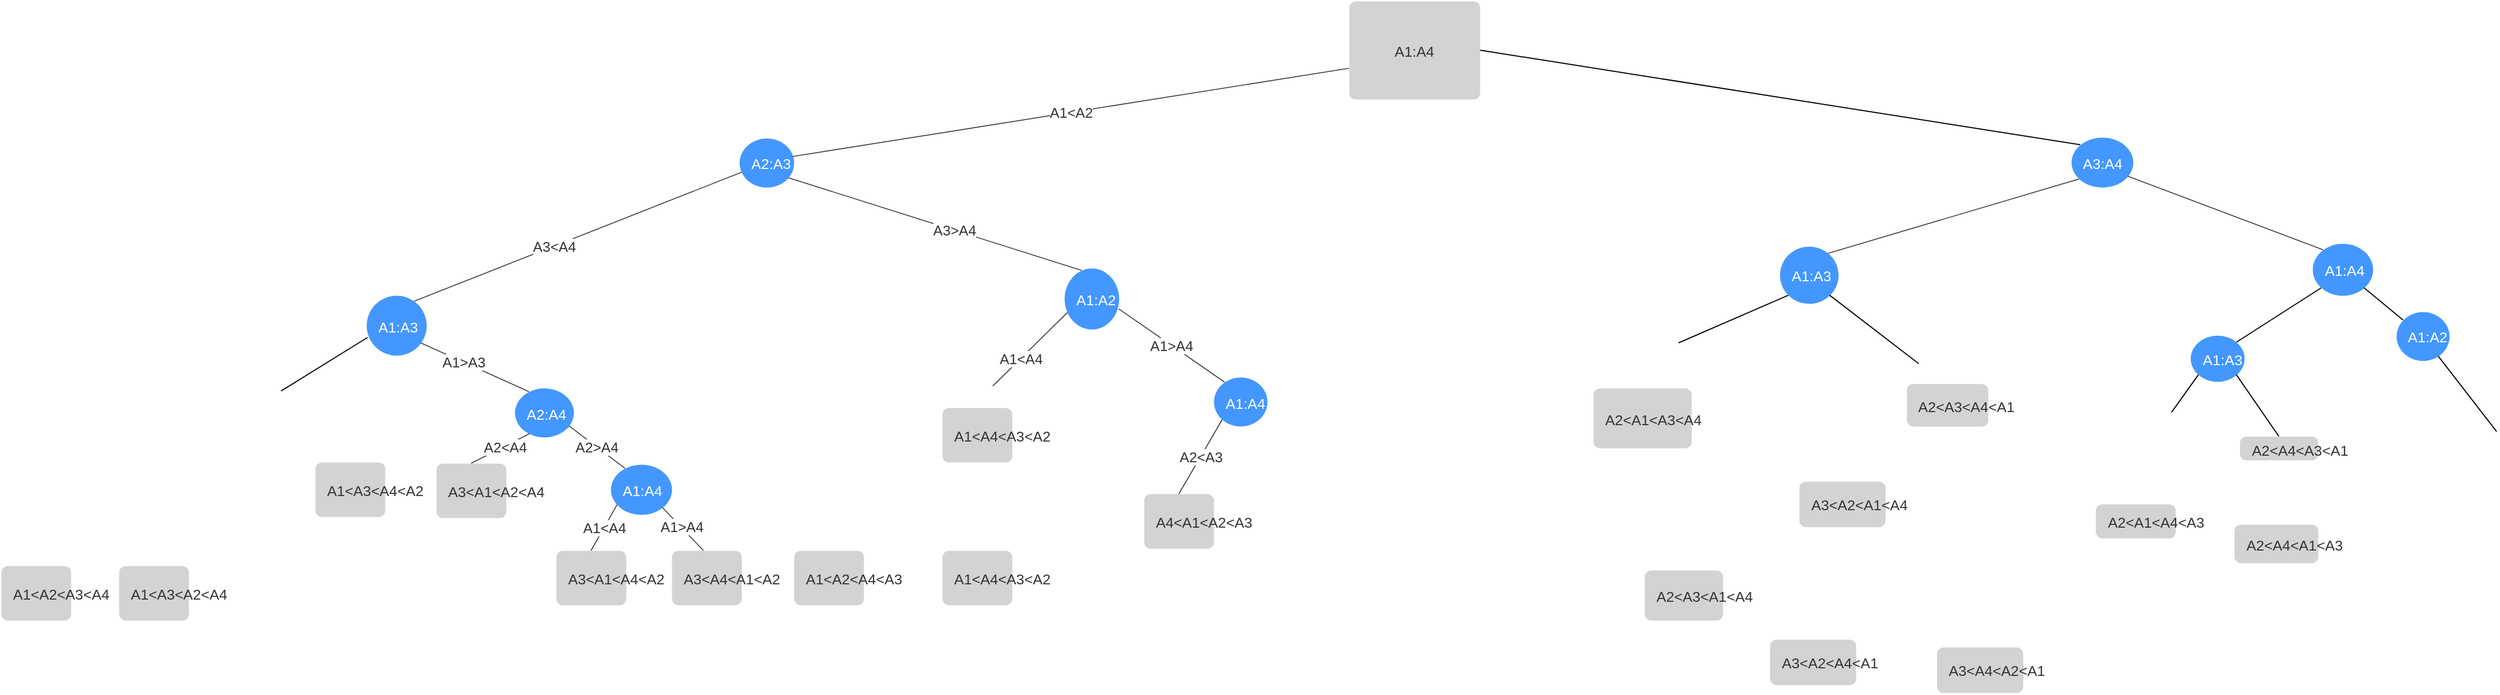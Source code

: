 <mxfile version="14.7.6" type="device"><diagram id="MIH-lkmDoVo1-_q9m32q" name="Page-6"><mxGraphModel dx="1422" dy="794" grid="1" gridSize="10" guides="1" tooltips="1" connect="1" arrows="1" fold="1" page="1" pageScale="1" pageWidth="2500" pageHeight="700" math="0" shadow="0"><root><mxCell id="8V3A2swCHL6zplZ0Ryjn-0"/><mxCell id="8V3A2swCHL6zplZ0Ryjn-1" parent="8V3A2swCHL6zplZ0Ryjn-0"/><mxCell id="rWOTKrDevQkdeBhxe2x9-192" style="edgeStyle=none;rounded=1;orthogonalLoop=1;jettySize=auto;html=1;exitX=1;exitY=0.5;exitDx=0;exitDy=0;entryX=0;entryY=0;entryDx=0;entryDy=0;endArrow=none;endFill=0;strokeColor=#000000;" parent="8V3A2swCHL6zplZ0Ryjn-1" source="8V3A2swCHL6zplZ0Ryjn-2" target="rWOTKrDevQkdeBhxe2x9-139" edge="1"><mxGeometry relative="1" as="geometry"/></mxCell><UserObject label="A1:A4" lucidchartObjectId="B4Fcyx~IO5Sb" id="8V3A2swCHL6zplZ0Ryjn-2"><mxCell style="html=1;overflow=block;blockSpacing=1;whiteSpace=wrap;;whiteSpace=wrap;fontSize=13.3;fontColor=#333333;align=center;spacingLeft=8.4;spacingRight=8.4;spacingTop=2.4;spacing=3.8;strokeOpacity=0;fillOpacity=100;rounded=1;absoluteArcSize=1;arcSize=12;fillColor=#d2d3d5;strokeWidth=1.5;" parent="8V3A2swCHL6zplZ0Ryjn-1" vertex="1"><mxGeometry x="1276" y="40" width="120" height="90" as="geometry"/></mxCell></UserObject><UserObject label="A2:A3" lucidchartObjectId="B4FcVHzyF8ZB" id="8V3A2swCHL6zplZ0Ryjn-3"><mxCell style="html=1;overflow=block;blockSpacing=1;whiteSpace=wrap;ellipse;whiteSpace=wrap;fontSize=13.3;fontColor=#ffffff;align=center;spacingLeft=8.4;spacingRight=8.4;spacingTop=2.4;spacing=3.7;strokeOpacity=0;fillOpacity=100;fillColor=#4397ff;strokeWidth=1.5;" parent="8V3A2swCHL6zplZ0Ryjn-1" vertex="1"><mxGeometry x="717" y="165.79" width="50" height="45" as="geometry"/></mxCell></UserObject><UserObject label="" lucidchartObjectId="B4FcLvPMkqEl" id="8V3A2swCHL6zplZ0Ryjn-4"><mxCell style="html=1;jettySize=18;whiteSpace=wrap;fontSize=13;strokeColor=#333333;strokeOpacity=100;strokeWidth=0.8;rounded=0;startArrow=none;;endArrow=none;;exitX=0.983;exitY=0.371;exitPerimeter=0;entryX=0;entryY=0.685;entryPerimeter=0;" parent="8V3A2swCHL6zplZ0Ryjn-1" source="8V3A2swCHL6zplZ0Ryjn-3" target="8V3A2swCHL6zplZ0Ryjn-2" edge="1"><mxGeometry width="100" height="100" relative="1" as="geometry"><Array as="points"/></mxGeometry></mxCell></UserObject><mxCell id="8V3A2swCHL6zplZ0Ryjn-5" value="A1&amp;lt;A2" style="text;html=1;resizable=0;labelBackgroundColor=#ffffff;align=center;verticalAlign=middle;fontColor=#333333;;fontSize=13;" parent="8V3A2swCHL6zplZ0Ryjn-4" vertex="1"><mxGeometry relative="1" as="geometry"/></mxCell><UserObject label="A1:A3" lucidchartObjectId="kH7JLTqUIImz" id="8V3A2swCHL6zplZ0Ryjn-6"><mxCell style="html=1;overflow=block;blockSpacing=1;whiteSpace=wrap;ellipse;whiteSpace=wrap;fontSize=13.3;fontColor=#ffffff;align=center;spacingLeft=8.4;spacingRight=8.4;spacingTop=2.4;spacing=3.7;strokeOpacity=0;fillOpacity=100;fillColor=#4397ff;strokeWidth=1.5;" parent="8V3A2swCHL6zplZ0Ryjn-1" vertex="1"><mxGeometry x="375" y="310" width="55" height="55" as="geometry"/></mxCell></UserObject><UserObject label="A1:A2" lucidchartObjectId="mH7JqGITyNe3" id="8V3A2swCHL6zplZ0Ryjn-7"><mxCell style="html=1;overflow=block;blockSpacing=1;whiteSpace=wrap;ellipse;whiteSpace=wrap;fontSize=13.3;fontColor=#ffffff;align=center;spacingLeft=8.4;spacingRight=8.4;spacingTop=2.4;spacing=3.7;strokeOpacity=0;fillOpacity=100;fillColor=#4397ff;strokeWidth=1.5;" parent="8V3A2swCHL6zplZ0Ryjn-1" vertex="1"><mxGeometry x="1015" y="285" width="50" height="56" as="geometry"/></mxCell></UserObject><UserObject label="" lucidchartObjectId="qH7Jz~xpOHiX" id="8V3A2swCHL6zplZ0Ryjn-8"><mxCell style="html=1;jettySize=18;whiteSpace=wrap;fontSize=13;strokeColor=#333333;strokeOpacity=100;strokeWidth=0.8;rounded=0;startArrow=none;;endArrow=none;;exitX=0.04;exitY=0.694;exitPerimeter=0;entryX=0.795;entryY=0.096;entryPerimeter=0;" parent="8V3A2swCHL6zplZ0Ryjn-1" source="8V3A2swCHL6zplZ0Ryjn-3" target="8V3A2swCHL6zplZ0Ryjn-6" edge="1"><mxGeometry width="100" height="100" relative="1" as="geometry"><Array as="points"/></mxGeometry></mxCell></UserObject><mxCell id="8V3A2swCHL6zplZ0Ryjn-9" value="A3&amp;lt;A4" style="text;html=1;resizable=0;labelBackgroundColor=#ffffff;align=center;verticalAlign=middle;fontColor=#333333;;fontSize=13;" parent="8V3A2swCHL6zplZ0Ryjn-8" vertex="1"><mxGeometry x="0.146" relative="1" as="geometry"/></mxCell><UserObject label="" lucidchartObjectId="AH7JhBtHs3cz" id="8V3A2swCHL6zplZ0Ryjn-10"><mxCell style="html=1;jettySize=18;whiteSpace=wrap;fontSize=13;strokeColor=#333333;strokeOpacity=100;strokeWidth=0.8;rounded=0;startArrow=none;;endArrow=none;;exitX=0.896;exitY=0.804;exitPerimeter=0;entryX=0.316;entryY=0.036;entryPerimeter=0;" parent="8V3A2swCHL6zplZ0Ryjn-1" source="8V3A2swCHL6zplZ0Ryjn-3" target="8V3A2swCHL6zplZ0Ryjn-7" edge="1"><mxGeometry width="100" height="100" relative="1" as="geometry"><Array as="points"/></mxGeometry></mxCell></UserObject><mxCell id="8V3A2swCHL6zplZ0Ryjn-11" value="A3&amp;gt;A4" style="text;html=1;resizable=0;labelBackgroundColor=#ffffff;align=center;verticalAlign=middle;fontColor=#333333;;fontSize=13;" parent="8V3A2swCHL6zplZ0Ryjn-10" vertex="1"><mxGeometry x="0.128" relative="1" as="geometry"/></mxCell><mxCell id="rWOTKrDevQkdeBhxe2x9-193" style="edgeStyle=none;rounded=1;orthogonalLoop=1;jettySize=auto;html=1;exitX=1;exitY=0;exitDx=0;exitDy=0;entryX=0.02;entryY=0.7;entryDx=0;entryDy=0;entryPerimeter=0;endArrow=none;endFill=0;strokeColor=#000000;" parent="8V3A2swCHL6zplZ0Ryjn-1" target="8V3A2swCHL6zplZ0Ryjn-6" edge="1"><mxGeometry relative="1" as="geometry"><mxPoint x="296.701" y="397.668" as="sourcePoint"/></mxGeometry></mxCell><UserObject label="A2:A4" lucidchartObjectId="3H7JNo2K~t1f" id="8V3A2swCHL6zplZ0Ryjn-13"><mxCell style="html=1;overflow=block;blockSpacing=1;whiteSpace=wrap;ellipse;whiteSpace=wrap;fontSize=13.3;fontColor=#ffffff;align=center;spacingLeft=8.4;spacingRight=8.4;spacingTop=2.4;spacing=3.7;strokeOpacity=0;fillOpacity=100;fillColor=#4397ff;strokeWidth=1.5;" parent="8V3A2swCHL6zplZ0Ryjn-1" vertex="1"><mxGeometry x="511" y="395" width="54" height="45" as="geometry"/></mxCell></UserObject><UserObject label="" lucidchartObjectId="_H7JR85THdlf" id="8V3A2swCHL6zplZ0Ryjn-16"><mxCell style="html=1;jettySize=18;whiteSpace=wrap;fontSize=13;strokeColor=#333333;strokeOpacity=100;strokeWidth=0.8;rounded=0;startArrow=none;;endArrow=none;;exitX=0.905;exitY=0.79;exitPerimeter=0;entryX=0.242;entryY=0.072;entryPerimeter=0;" parent="8V3A2swCHL6zplZ0Ryjn-1" source="8V3A2swCHL6zplZ0Ryjn-6" target="8V3A2swCHL6zplZ0Ryjn-13" edge="1"><mxGeometry width="100" height="100" relative="1" as="geometry"><Array as="points"/></mxGeometry></mxCell></UserObject><mxCell id="8V3A2swCHL6zplZ0Ryjn-17" value="A1&amp;gt;A3" style="text;html=1;resizable=0;labelBackgroundColor=#ffffff;align=center;verticalAlign=middle;fontColor=#333333;;fontSize=13;" parent="8V3A2swCHL6zplZ0Ryjn-16" vertex="1"><mxGeometry x="-0.217" relative="1" as="geometry"/></mxCell><UserObject label="A1:A4" lucidchartObjectId="2I7Jm.UoaCJD" id="8V3A2swCHL6zplZ0Ryjn-19"><mxCell style="html=1;overflow=block;blockSpacing=1;whiteSpace=wrap;ellipse;whiteSpace=wrap;fontSize=13.3;fontColor=#ffffff;align=center;spacingLeft=8.4;spacingRight=8.4;spacingTop=2.4;spacing=3.7;strokeOpacity=0;fillOpacity=100;fillColor=#4397ff;strokeWidth=1.5;" parent="8V3A2swCHL6zplZ0Ryjn-1" vertex="1"><mxGeometry x="1152" y="385" width="49" height="45" as="geometry"/></mxCell></UserObject><UserObject label="" lucidchartObjectId="CJ7J8kIuMGdi" id="8V3A2swCHL6zplZ0Ryjn-20"><mxCell style="html=1;jettySize=18;whiteSpace=wrap;fontSize=13;strokeColor=#333333;strokeOpacity=100;strokeWidth=0.8;rounded=0;startArrow=none;;endArrow=none;;exitX=0.056;exitY=0.727;exitPerimeter=0;entryX=0.767;entryY=0.079;entryPerimeter=0;" parent="8V3A2swCHL6zplZ0Ryjn-1" source="8V3A2swCHL6zplZ0Ryjn-7" edge="1"><mxGeometry width="100" height="100" relative="1" as="geometry"><Array as="points"/><mxPoint x="949.418" y="393.029" as="targetPoint"/></mxGeometry></mxCell></UserObject><mxCell id="8V3A2swCHL6zplZ0Ryjn-21" value="A1&amp;lt;A4" style="text;html=1;resizable=0;labelBackgroundColor=#ffffff;align=center;verticalAlign=middle;fontColor=#333333;;fontSize=13;" parent="8V3A2swCHL6zplZ0Ryjn-20" vertex="1"><mxGeometry x="0.263" relative="1" as="geometry"/></mxCell><UserObject label="" lucidchartObjectId="HJ7JjCtQ3ySc" id="8V3A2swCHL6zplZ0Ryjn-22"><mxCell style="html=1;jettySize=18;whiteSpace=wrap;fontSize=13;strokeColor=#333333;strokeOpacity=100;strokeWidth=0.8;rounded=0;startArrow=none;;endArrow=none;;entryX=0.203;entryY=0.1;entryPerimeter=0;exitX=0.994;exitY=0.664;exitDx=0;exitDy=0;exitPerimeter=0;" parent="8V3A2swCHL6zplZ0Ryjn-1" source="8V3A2swCHL6zplZ0Ryjn-7" target="8V3A2swCHL6zplZ0Ryjn-19" edge="1"><mxGeometry width="100" height="100" relative="1" as="geometry"><Array as="points"/><mxPoint x="1064" y="367" as="sourcePoint"/></mxGeometry></mxCell></UserObject><mxCell id="8V3A2swCHL6zplZ0Ryjn-23" value="A1&amp;gt;A4" style="text;html=1;resizable=0;labelBackgroundColor=#ffffff;align=center;verticalAlign=middle;fontColor=#333333;;fontSize=13;" parent="8V3A2swCHL6zplZ0Ryjn-22" vertex="1"><mxGeometry relative="1" as="geometry"/></mxCell><UserObject label="" lucidchartObjectId=".Y7J~b4zpgb2" id="8V3A2swCHL6zplZ0Ryjn-28"><mxCell style="html=1;jettySize=18;whiteSpace=wrap;fontSize=13;strokeColor=#333333;strokeOpacity=100;strokeWidth=0.8;rounded=0;startArrow=none;;endArrow=none;;exitX=0.5;exitY=0;exitPerimeter=0;entryX=0.248;entryY=0.93;entryPerimeter=0;" parent="8V3A2swCHL6zplZ0Ryjn-1" source="8V3A2swCHL6zplZ0Ryjn-46" target="8V3A2swCHL6zplZ0Ryjn-13" edge="1"><mxGeometry width="100" height="100" relative="1" as="geometry"><Array as="points"/></mxGeometry></mxCell></UserObject><mxCell id="8V3A2swCHL6zplZ0Ryjn-29" value="A2&amp;lt;A4" style="text;html=1;resizable=0;labelBackgroundColor=#ffffff;align=center;verticalAlign=middle;fontColor=#333333;;fontSize=13;" parent="8V3A2swCHL6zplZ0Ryjn-28" vertex="1"><mxGeometry x="0.159" relative="1" as="geometry"/></mxCell><UserObject label="" lucidchartObjectId="hZ7JLXfal-Qs" id="8V3A2swCHL6zplZ0Ryjn-30"><mxCell style="html=1;jettySize=18;whiteSpace=wrap;fontSize=13;strokeColor=#333333;strokeOpacity=100;strokeWidth=0.8;rounded=0;startArrow=none;;endArrow=none;;exitX=0.92;exitY=0.768;exitPerimeter=0;entryX=0.233;entryY=0.077;entryPerimeter=0;" parent="8V3A2swCHL6zplZ0Ryjn-1" source="8V3A2swCHL6zplZ0Ryjn-13" target="8V3A2swCHL6zplZ0Ryjn-48" edge="1"><mxGeometry width="100" height="100" relative="1" as="geometry"><Array as="points"/></mxGeometry></mxCell></UserObject><mxCell id="8V3A2swCHL6zplZ0Ryjn-31" value="A2&amp;gt;A4" style="text;html=1;resizable=0;labelBackgroundColor=#ffffff;align=center;verticalAlign=middle;fontColor=#333333;;fontSize=13;" parent="8V3A2swCHL6zplZ0Ryjn-30" vertex="1"><mxGeometry relative="1" as="geometry"/></mxCell><UserObject label="A1&amp;lt;A2&amp;lt;A3&amp;lt;A4" lucidchartObjectId="t87JWmA7C8Yq" id="8V3A2swCHL6zplZ0Ryjn-33"><mxCell style="html=1;overflow=block;blockSpacing=1;whiteSpace=wrap;;whiteSpace=wrap;fontSize=13.3;fontColor=#333333;spacingLeft=8.4;spacingRight=8.4;spacingTop=2.4;spacing=3.8;verticalAlign=middle;strokeOpacity=0;fillOpacity=100;rounded=1;absoluteArcSize=1;arcSize=12;fillColor=#d2d3d5;strokeWidth=1.5;" parent="8V3A2swCHL6zplZ0Ryjn-1" vertex="1"><mxGeometry x="40" y="558.04" width="64" height="50" as="geometry"/></mxCell></UserObject><UserObject label="A1&amp;lt;A3&amp;lt;A2&amp;lt;A4" lucidchartObjectId="ic8JHC-JvPhJ" id="8V3A2swCHL6zplZ0Ryjn-38"><mxCell style="html=1;overflow=block;blockSpacing=1;whiteSpace=wrap;;whiteSpace=wrap;fontSize=13.3;fontColor=#333333;spacingLeft=8.4;spacingRight=8.4;spacingTop=2.4;spacing=3.8;verticalAlign=middle;strokeOpacity=0;fillOpacity=100;rounded=1;absoluteArcSize=1;arcSize=12;fillColor=#d2d3d5;strokeWidth=1.5;" parent="8V3A2swCHL6zplZ0Ryjn-1" vertex="1"><mxGeometry x="148" y="558.04" width="64" height="50" as="geometry"/></mxCell></UserObject><UserObject label="A1&amp;lt;A3&amp;lt;A4&amp;lt;A2" lucidchartObjectId="Iq8J4wsxzd~9" id="8V3A2swCHL6zplZ0Ryjn-39"><mxCell style="html=1;overflow=block;blockSpacing=1;whiteSpace=wrap;;whiteSpace=wrap;fontSize=13.3;fontColor=#333333;spacingLeft=8.4;spacingRight=8.4;spacingTop=2.4;spacing=3.8;verticalAlign=middle;strokeOpacity=0;fillOpacity=100;rounded=1;absoluteArcSize=1;arcSize=12;fillColor=#d2d3d5;strokeWidth=1.5;" parent="8V3A2swCHL6zplZ0Ryjn-1" vertex="1"><mxGeometry x="328" y="463.04" width="64" height="50" as="geometry"/></mxCell></UserObject><UserObject label="A3&amp;lt;A4&amp;lt;A1&amp;lt;A2" lucidchartObjectId="Zx8JL5fE8hUT" id="8V3A2swCHL6zplZ0Ryjn-40"><mxCell style="html=1;overflow=block;blockSpacing=1;whiteSpace=wrap;;whiteSpace=wrap;fontSize=13.3;fontColor=#333333;spacingLeft=8.4;spacingRight=8.4;spacingTop=2.4;spacing=3.8;verticalAlign=middle;strokeOpacity=0;fillOpacity=100;rounded=1;absoluteArcSize=1;arcSize=12;fillColor=#d2d3d5;strokeWidth=1.5;" parent="8V3A2swCHL6zplZ0Ryjn-1" vertex="1"><mxGeometry x="655" y="544" width="64" height="50" as="geometry"/></mxCell></UserObject><UserObject label="A3&amp;lt;A1&amp;lt;A2&amp;lt;A4" lucidchartObjectId="UQ8JPFAgpbQK" id="8V3A2swCHL6zplZ0Ryjn-46"><mxCell style="html=1;overflow=block;blockSpacing=1;whiteSpace=wrap;;whiteSpace=wrap;fontSize=13.3;fontColor=#333333;spacingLeft=8.4;spacingRight=8.4;spacingTop=2.4;spacing=3.8;verticalAlign=middle;strokeOpacity=0;fillOpacity=100;rounded=1;absoluteArcSize=1;arcSize=12;fillColor=#d2d3d5;strokeWidth=1.5;" parent="8V3A2swCHL6zplZ0Ryjn-1" vertex="1"><mxGeometry x="439" y="464" width="64" height="50" as="geometry"/></mxCell></UserObject><UserObject label="A3&amp;lt;A1&amp;lt;A4&amp;lt;A2" lucidchartObjectId="XQ8Jj_xz5mTJ" id="8V3A2swCHL6zplZ0Ryjn-47"><mxCell style="html=1;overflow=block;blockSpacing=1;whiteSpace=wrap;;whiteSpace=wrap;fontSize=13.3;fontColor=#333333;spacingLeft=8.4;spacingRight=8.4;spacingTop=2.4;spacing=3.8;verticalAlign=middle;strokeOpacity=0;fillOpacity=100;rounded=1;absoluteArcSize=1;arcSize=12;fillColor=#d2d3d5;strokeWidth=1.5;" parent="8V3A2swCHL6zplZ0Ryjn-1" vertex="1"><mxGeometry x="549" y="544" width="64" height="50" as="geometry"/></mxCell></UserObject><UserObject label="A1:A4" lucidchartObjectId="qc_J-OIT1o1D" id="8V3A2swCHL6zplZ0Ryjn-48"><mxCell style="html=1;overflow=block;blockSpacing=1;whiteSpace=wrap;ellipse;whiteSpace=wrap;fontSize=13.3;fontColor=#ffffff;align=center;spacingLeft=8.4;spacingRight=8.4;spacingTop=2.4;spacing=3.7;strokeOpacity=0;fillOpacity=100;fillColor=#4397ff;strokeWidth=1.5;" parent="8V3A2swCHL6zplZ0Ryjn-1" vertex="1"><mxGeometry x="599" y="465" width="56" height="46" as="geometry"/></mxCell></UserObject><UserObject label="" lucidchartObjectId="Zc_J07HdHIYb" id="8V3A2swCHL6zplZ0Ryjn-49"><mxCell style="html=1;jettySize=18;whiteSpace=wrap;fontSize=13;strokeColor=#333333;strokeOpacity=100;strokeWidth=0.8;rounded=0;startArrow=none;;endArrow=none;;exitX=0.105;exitY=0.804;exitPerimeter=0;entryX=0.5;entryY=0;entryPerimeter=0;" parent="8V3A2swCHL6zplZ0Ryjn-1" source="8V3A2swCHL6zplZ0Ryjn-48" target="8V3A2swCHL6zplZ0Ryjn-47" edge="1"><mxGeometry width="100" height="100" relative="1" as="geometry"><Array as="points"/></mxGeometry></mxCell></UserObject><mxCell id="8V3A2swCHL6zplZ0Ryjn-50" value="A1&amp;lt;A4" style="text;html=1;resizable=0;labelBackgroundColor=#ffffff;align=center;verticalAlign=middle;fontColor=#333333;;fontSize=13;" parent="8V3A2swCHL6zplZ0Ryjn-49" vertex="1"><mxGeometry relative="1" as="geometry"/></mxCell><UserObject label="" lucidchartObjectId="1c_Jaxbht2DH" id="8V3A2swCHL6zplZ0Ryjn-51"><mxCell style="html=1;jettySize=18;whiteSpace=wrap;fontSize=13;strokeColor=#333333;strokeOpacity=100;strokeWidth=0.8;rounded=0;startArrow=none;;endArrow=none;;exitX=0.847;exitY=0.858;exitPerimeter=0;entryX=0.454;entryY=0;entryPerimeter=0;" parent="8V3A2swCHL6zplZ0Ryjn-1" source="8V3A2swCHL6zplZ0Ryjn-48" target="8V3A2swCHL6zplZ0Ryjn-40" edge="1"><mxGeometry width="100" height="100" relative="1" as="geometry"><Array as="points"/></mxGeometry></mxCell></UserObject><mxCell id="8V3A2swCHL6zplZ0Ryjn-52" value="A1&amp;gt;A4" style="text;html=1;resizable=0;labelBackgroundColor=#ffffff;align=center;verticalAlign=middle;fontColor=#333333;;fontSize=13;" parent="8V3A2swCHL6zplZ0Ryjn-51" vertex="1"><mxGeometry x="-0.107" relative="1" as="geometry"/></mxCell><UserObject label="A1&amp;lt;A2&amp;lt;A4&amp;lt;A3" lucidchartObjectId="2d_JjrGCWDzu" id="8V3A2swCHL6zplZ0Ryjn-53"><mxCell style="html=1;overflow=block;blockSpacing=1;whiteSpace=wrap;;whiteSpace=wrap;fontSize=13.3;fontColor=#333333;spacingLeft=8.4;spacingRight=8.4;spacingTop=2.4;spacing=3.8;verticalAlign=middle;strokeOpacity=0;fillOpacity=100;rounded=1;absoluteArcSize=1;arcSize=12;fillColor=#d2d3d5;strokeWidth=1.5;" parent="8V3A2swCHL6zplZ0Ryjn-1" vertex="1"><mxGeometry x="767" y="544" width="64" height="50" as="geometry"/></mxCell></UserObject><UserObject label="A1&amp;lt;A4&amp;lt;A3&amp;lt;A2" lucidchartObjectId="3d_JPTHnIFZ2" id="8V3A2swCHL6zplZ0Ryjn-54"><mxCell style="html=1;overflow=block;blockSpacing=1;whiteSpace=wrap;;whiteSpace=wrap;fontSize=13.3;fontColor=#333333;spacingLeft=8.4;spacingRight=8.4;spacingTop=2.4;spacing=3.8;verticalAlign=middle;strokeOpacity=0;fillOpacity=100;rounded=1;absoluteArcSize=1;arcSize=12;fillColor=#d2d3d5;strokeWidth=1.5;" parent="8V3A2swCHL6zplZ0Ryjn-1" vertex="1"><mxGeometry x="903" y="544" width="64" height="50" as="geometry"/></mxCell></UserObject><UserObject label="A1&amp;lt;A4&amp;lt;A3&amp;lt;A2" lucidchartObjectId="5d_JtgR3hIhm" id="8V3A2swCHL6zplZ0Ryjn-55"><mxCell style="html=1;overflow=block;blockSpacing=1;whiteSpace=wrap;;whiteSpace=wrap;fontSize=13.3;fontColor=#333333;spacingLeft=8.4;spacingRight=8.4;spacingTop=2.4;spacing=3.8;verticalAlign=middle;strokeOpacity=0;fillOpacity=100;rounded=1;absoluteArcSize=1;arcSize=12;fillColor=#d2d3d5;strokeWidth=1.5;" parent="8V3A2swCHL6zplZ0Ryjn-1" vertex="1"><mxGeometry x="903" y="413.04" width="64" height="50" as="geometry"/></mxCell></UserObject><UserObject label="A4&amp;lt;A1&amp;lt;A2&amp;lt;A3" lucidchartObjectId="7d_J3uHQVKot" id="8V3A2swCHL6zplZ0Ryjn-56"><mxCell style="html=1;overflow=block;blockSpacing=1;whiteSpace=wrap;;whiteSpace=wrap;fontSize=13.3;fontColor=#333333;spacingLeft=8.4;spacingRight=8.4;spacingTop=2.4;spacing=3.8;verticalAlign=middle;strokeOpacity=0;fillOpacity=100;rounded=1;absoluteArcSize=1;arcSize=12;fillColor=#d2d3d5;strokeWidth=1.5;" parent="8V3A2swCHL6zplZ0Ryjn-1" vertex="1"><mxGeometry x="1088" y="492" width="64" height="50" as="geometry"/></mxCell></UserObject><UserObject label="" lucidchartObjectId="ce_J1cvKYwdC" id="8V3A2swCHL6zplZ0Ryjn-58"><mxCell style="html=1;jettySize=18;whiteSpace=wrap;fontSize=13;strokeColor=#333333;strokeOpacity=100;strokeWidth=0.8;rounded=0;startArrow=none;;endArrow=none;;exitX=0.159;exitY=0.864;exitPerimeter=0;entryX=0.5;entryY=0;entryPerimeter=0;" parent="8V3A2swCHL6zplZ0Ryjn-1" source="8V3A2swCHL6zplZ0Ryjn-19" target="8V3A2swCHL6zplZ0Ryjn-56" edge="1"><mxGeometry width="100" height="100" relative="1" as="geometry"><Array as="points"/></mxGeometry></mxCell></UserObject><mxCell id="8V3A2swCHL6zplZ0Ryjn-59" value="A2&amp;lt;A3" style="text;html=1;resizable=0;labelBackgroundColor=#ffffff;align=center;verticalAlign=middle;fontColor=#333333;;fontSize=13;" parent="8V3A2swCHL6zplZ0Ryjn-58" vertex="1"><mxGeometry relative="1" as="geometry"/></mxCell><UserObject label="A2&amp;lt;A1&amp;lt;A3&amp;lt;A4" lucidchartObjectId="~q_JcjICme63" id="rWOTKrDevQkdeBhxe2x9-158"><mxCell style="html=1;overflow=block;blockSpacing=1;whiteSpace=wrap;;whiteSpace=wrap;fontSize=13.3;fontColor=#333333;spacingLeft=8.4;spacingRight=8.4;spacingTop=2.4;spacing=3.8;verticalAlign=middle;strokeOpacity=0;fillOpacity=100;rounded=1;absoluteArcSize=1;arcSize=12;fillColor=#d2d3d5;strokeWidth=1.5;labelPosition=center;verticalLabelPosition=middle;align=center;" parent="8V3A2swCHL6zplZ0Ryjn-1" vertex="1"><mxGeometry x="1500" y="395" width="90" height="55" as="geometry"/></mxCell></UserObject><mxCell id="rWOTKrDevQkdeBhxe2x9-126" style="edgeStyle=none;rounded=0;orthogonalLoop=1;jettySize=auto;html=1;exitX=1;exitY=0.5;exitDx=0;exitDy=0;endArrow=none;endFill=0;labelPosition=center;verticalLabelPosition=middle;align=center;verticalAlign=middle;" parent="8V3A2swCHL6zplZ0Ryjn-1" edge="1"><mxGeometry x="1501" y="165.0" as="geometry"><mxPoint x="1807.675" y="598.485" as="sourcePoint"/><mxPoint x="1807.675" y="598.485" as="targetPoint"/></mxGeometry></mxCell><mxCell id="rWOTKrDevQkdeBhxe2x9-138" style="edgeStyle=orthogonalEdgeStyle;rounded=0;orthogonalLoop=1;jettySize=auto;html=1;exitX=0.5;exitY=1;exitDx=0;exitDy=0;" parent="8V3A2swCHL6zplZ0Ryjn-1" edge="1"><mxGeometry x="1501" y="165.0" as="geometry"><mxPoint x="1755.246" y="594.824" as="sourcePoint"/><mxPoint x="1755.246" y="594.824" as="targetPoint"/></mxGeometry></mxCell><UserObject label="A3:A4" lucidchartObjectId="sJ_J7pJ040Dn" id="rWOTKrDevQkdeBhxe2x9-139"><mxCell style="html=1;overflow=block;blockSpacing=1;whiteSpace=wrap;ellipse;whiteSpace=wrap;fontSize=13.3;fontColor=#ffffff;align=center;spacingLeft=8.4;spacingRight=8.4;spacingTop=2.4;spacing=3.7;strokeOpacity=0;fillOpacity=100;fillColor=#4397ff;strokeWidth=1.5;labelPosition=center;verticalLabelPosition=middle;verticalAlign=middle;" parent="8V3A2swCHL6zplZ0Ryjn-1" vertex="1"><mxGeometry x="1938.39" y="165" width="56.61" height="45.79" as="geometry"/></mxCell></UserObject><UserObject label="A1:A3" lucidchartObjectId="QO_J0w8s7QkS" id="rWOTKrDevQkdeBhxe2x9-142"><mxCell style="html=1;overflow=block;blockSpacing=1;whiteSpace=wrap;ellipse;whiteSpace=wrap;fontSize=13.3;fontColor=#ffffff;align=center;spacingLeft=8.4;spacingRight=8.4;spacingTop=2.4;spacing=3.7;strokeOpacity=0;fillOpacity=100;fillColor=#4397ff;strokeWidth=1.5;labelPosition=center;verticalLabelPosition=middle;verticalAlign=middle;" parent="8V3A2swCHL6zplZ0Ryjn-1" vertex="1"><mxGeometry x="1671" y="265.0" width="53.72" height="52.47" as="geometry"/></mxCell></UserObject><UserObject label="A1:A4" lucidchartObjectId="RO_JCi_ViFMD" id="rWOTKrDevQkdeBhxe2x9-145"><mxCell style="html=1;overflow=block;blockSpacing=1;whiteSpace=wrap;ellipse;whiteSpace=wrap;fontSize=13.3;fontColor=#ffffff;align=center;spacingLeft=8.4;spacingRight=8.4;spacingTop=2.4;spacing=3.7;strokeOpacity=0;fillOpacity=100;fillColor=#4397ff;strokeWidth=1.5;labelPosition=center;verticalLabelPosition=middle;verticalAlign=middle;" parent="8V3A2swCHL6zplZ0Ryjn-1" vertex="1"><mxGeometry x="2159.52" y="262.41" width="55.38" height="47.59" as="geometry"/></mxCell></UserObject><UserObject label="" lucidchartObjectId="WO_JP4mNZkpc" id="rWOTKrDevQkdeBhxe2x9-146"><mxCell style="html=1;jettySize=18;whiteSpace=wrap;fontSize=13;strokeColor=#333333;strokeOpacity=100;strokeWidth=0.8;rounded=0;startArrow=none;;endArrow=none;;exitX=0.127;exitY=0.833;exitPerimeter=0;entryX=0.826;entryY=0.121;entryPerimeter=0;labelPosition=center;verticalLabelPosition=middle;align=center;verticalAlign=middle;" parent="8V3A2swCHL6zplZ0Ryjn-1" source="rWOTKrDevQkdeBhxe2x9-139" target="rWOTKrDevQkdeBhxe2x9-142" edge="1"><mxGeometry x="1501" y="165.0" width="100" height="100" as="geometry"><Array as="points"/></mxGeometry></mxCell></UserObject><UserObject label="" lucidchartObjectId="0O_JP_VWQtBG" id="rWOTKrDevQkdeBhxe2x9-147"><mxCell style="html=1;jettySize=18;whiteSpace=wrap;fontSize=13;strokeColor=#333333;strokeOpacity=100;strokeWidth=0.8;rounded=0;startArrow=none;;endArrow=none;;exitX=0.916;exitY=0.777;exitPerimeter=0;entryX=0.176;entryY=0.12;entryPerimeter=0;labelPosition=center;verticalLabelPosition=middle;align=center;verticalAlign=middle;" parent="8V3A2swCHL6zplZ0Ryjn-1" source="rWOTKrDevQkdeBhxe2x9-139" target="rWOTKrDevQkdeBhxe2x9-145" edge="1"><mxGeometry x="1501" y="165.0" width="100" height="100" as="geometry"><Array as="points"/></mxGeometry></mxCell></UserObject><mxCell id="rWOTKrDevQkdeBhxe2x9-140" style="rounded=0;orthogonalLoop=1;jettySize=auto;html=1;exitX=0;exitY=1;exitDx=0;exitDy=0;entryX=1;entryY=0;entryDx=0;entryDy=0;endArrow=none;endFill=0;labelPosition=center;verticalLabelPosition=middle;align=center;verticalAlign=middle;" parent="8V3A2swCHL6zplZ0Ryjn-1" source="rWOTKrDevQkdeBhxe2x9-142" edge="1"><mxGeometry x="1501" y="165.0" as="geometry"><mxPoint x="1578.227" y="353.494" as="targetPoint"/></mxGeometry></mxCell><mxCell id="rWOTKrDevQkdeBhxe2x9-141" style="edgeStyle=none;rounded=0;orthogonalLoop=1;jettySize=auto;html=1;exitX=1;exitY=1;exitDx=0;exitDy=0;entryX=0;entryY=0;entryDx=0;entryDy=0;endArrow=none;endFill=0;labelPosition=center;verticalLabelPosition=middle;align=center;verticalAlign=middle;" parent="8V3A2swCHL6zplZ0Ryjn-1" source="rWOTKrDevQkdeBhxe2x9-142" edge="1"><mxGeometry x="1501" y="165.0" as="geometry"><mxPoint x="1798.538" y="372.667" as="targetPoint"/></mxGeometry></mxCell><UserObject label="A2&amp;lt;A3&amp;lt;A1&amp;lt;A4" lucidchartObjectId="~q_JcjICme63" id="rWOTKrDevQkdeBhxe2x9-157"><mxCell style="html=1;overflow=block;blockSpacing=1;whiteSpace=wrap;;whiteSpace=wrap;fontSize=13.3;fontColor=#333333;spacingLeft=8.4;spacingRight=8.4;spacingTop=2.4;spacing=3.8;verticalAlign=middle;strokeOpacity=0;fillOpacity=100;rounded=1;absoluteArcSize=1;arcSize=12;fillColor=#d2d3d5;strokeWidth=1.5;labelPosition=center;verticalLabelPosition=middle;align=center;" parent="8V3A2swCHL6zplZ0Ryjn-1" vertex="1"><mxGeometry x="1546.965" y="562.02" width="71.821" height="46.024" as="geometry"/></mxCell></UserObject><UserObject label="A2&amp;lt;A3&amp;lt;A4&amp;lt;A1" lucidchartObjectId="~q_JcjICme63" id="rWOTKrDevQkdeBhxe2x9-159"><mxCell style="html=1;overflow=block;blockSpacing=1;whiteSpace=wrap;;whiteSpace=wrap;fontSize=13.3;fontColor=#333333;spacingLeft=8.4;spacingRight=8.4;spacingTop=2.4;spacing=3.8;verticalAlign=middle;strokeOpacity=0;fillOpacity=100;rounded=1;absoluteArcSize=1;arcSize=12;fillColor=#d2d3d5;strokeWidth=1.5;labelPosition=center;verticalLabelPosition=middle;align=center;" parent="8V3A2swCHL6zplZ0Ryjn-1" vertex="1"><mxGeometry x="1787.328" y="391.052" width="74.694" height="38.944" as="geometry"/></mxCell></UserObject><UserObject label="A3&amp;lt;A2&amp;lt;A1&amp;lt;A4" lucidchartObjectId="~q_JcjICme63" id="rWOTKrDevQkdeBhxe2x9-160"><mxCell style="html=1;overflow=block;blockSpacing=1;whiteSpace=wrap;;whiteSpace=wrap;fontSize=13.3;fontColor=#333333;spacingLeft=8.4;spacingRight=8.4;spacingTop=2.4;spacing=3.8;verticalAlign=middle;strokeOpacity=0;fillOpacity=100;rounded=1;absoluteArcSize=1;arcSize=12;fillColor=#d2d3d5;strokeWidth=1.5;labelPosition=center;verticalLabelPosition=middle;align=center;" parent="8V3A2swCHL6zplZ0Ryjn-1" vertex="1"><mxGeometry x="1688.811" y="480.592" width="79.003" height="41.776" as="geometry"/></mxCell></UserObject><UserObject label="A1:A3" lucidchartObjectId="RO_JCi_ViFMD" id="rWOTKrDevQkdeBhxe2x9-162"><mxCell style="html=1;overflow=block;blockSpacing=1;whiteSpace=wrap;ellipse;whiteSpace=wrap;fontSize=13.3;fontColor=#ffffff;align=center;spacingLeft=8.4;spacingRight=8.4;spacingTop=2.4;spacing=3.7;strokeOpacity=0;fillOpacity=100;fillColor=#4397ff;strokeWidth=1.5;labelPosition=center;verticalLabelPosition=middle;verticalAlign=middle;" parent="8V3A2swCHL6zplZ0Ryjn-1" vertex="1"><mxGeometry x="2047.64" y="346.66" width="49.38" height="42.34" as="geometry"/></mxCell></UserObject><mxCell id="rWOTKrDevQkdeBhxe2x9-143" style="edgeStyle=none;rounded=0;orthogonalLoop=1;jettySize=auto;html=1;exitX=0;exitY=1;exitDx=0;exitDy=0;entryX=1;entryY=0;entryDx=0;entryDy=0;endArrow=none;endFill=0;labelPosition=center;verticalLabelPosition=middle;align=center;verticalAlign=middle;" parent="8V3A2swCHL6zplZ0Ryjn-1" source="rWOTKrDevQkdeBhxe2x9-145" target="rWOTKrDevQkdeBhxe2x9-162" edge="1"><mxGeometry x="1501" y="165.0" as="geometry"/></mxCell><mxCell id="rWOTKrDevQkdeBhxe2x9-163" style="edgeStyle=none;rounded=0;orthogonalLoop=1;jettySize=auto;html=1;entryX=0;entryY=1;entryDx=0;entryDy=0;endArrow=none;endFill=0;exitX=0.817;exitY=0.046;exitDx=0;exitDy=0;exitPerimeter=0;labelPosition=center;verticalLabelPosition=middle;align=center;verticalAlign=middle;" parent="8V3A2swCHL6zplZ0Ryjn-1" target="rWOTKrDevQkdeBhxe2x9-162" edge="1"><mxGeometry x="1501" y="165.0" as="geometry"><mxPoint x="2030.303" y="417.159" as="sourcePoint"/></mxGeometry></mxCell><UserObject label="A1:A2" lucidchartObjectId="RO_JCi_ViFMD" id="rWOTKrDevQkdeBhxe2x9-168"><mxCell style="html=1;overflow=block;blockSpacing=1;whiteSpace=wrap;ellipse;whiteSpace=wrap;fontSize=13.3;fontColor=#ffffff;align=center;spacingLeft=8.4;spacingRight=8.4;spacingTop=2.4;spacing=3.7;strokeOpacity=0;fillOpacity=100;fillColor=#4397ff;strokeWidth=1.5;labelPosition=center;verticalLabelPosition=middle;verticalAlign=middle;" parent="8V3A2swCHL6zplZ0Ryjn-1" vertex="1"><mxGeometry x="2236.45" y="325" width="48.55" height="44.87" as="geometry"/></mxCell></UserObject><mxCell id="rWOTKrDevQkdeBhxe2x9-144" style="edgeStyle=none;rounded=0;orthogonalLoop=1;jettySize=auto;html=1;exitX=1;exitY=1;exitDx=0;exitDy=0;endArrow=none;endFill=0;labelPosition=center;verticalLabelPosition=middle;align=center;verticalAlign=middle;" parent="8V3A2swCHL6zplZ0Ryjn-1" source="rWOTKrDevQkdeBhxe2x9-145" target="rWOTKrDevQkdeBhxe2x9-168" edge="1"><mxGeometry x="1501" y="165.0" as="geometry"/></mxCell><mxCell id="rWOTKrDevQkdeBhxe2x9-169" style="edgeStyle=none;rounded=0;orthogonalLoop=1;jettySize=auto;html=1;exitX=0;exitY=0;exitDx=0;exitDy=0;endArrow=none;endFill=0;labelPosition=center;verticalLabelPosition=middle;align=center;verticalAlign=middle;" parent="8V3A2swCHL6zplZ0Ryjn-1" target="rWOTKrDevQkdeBhxe2x9-168" edge="1"><mxGeometry x="1501" y="165.0" as="geometry"><mxPoint x="2328.377" y="434.801" as="sourcePoint"/></mxGeometry></mxCell><mxCell id="rWOTKrDevQkdeBhxe2x9-173" style="edgeStyle=none;rounded=0;orthogonalLoop=1;jettySize=auto;html=1;exitX=1;exitY=0.5;exitDx=0;exitDy=0;endArrow=none;endFill=0;labelPosition=center;verticalLabelPosition=middle;align=center;verticalAlign=middle;" parent="8V3A2swCHL6zplZ0Ryjn-1" edge="1"><mxGeometry x="1501" y="165.0" as="geometry"><mxPoint x="1807.675" y="598.485" as="sourcePoint"/><mxPoint x="1807.675" y="598.485" as="targetPoint"/></mxGeometry></mxCell><UserObject label="A2&amp;lt;A4&amp;lt;A1&amp;lt;A3" lucidchartObjectId="~q_JcjICme63" id="rWOTKrDevQkdeBhxe2x9-174"><mxCell style="html=1;overflow=block;blockSpacing=1;whiteSpace=wrap;;whiteSpace=wrap;fontSize=13.3;fontColor=#333333;spacingLeft=8.4;spacingRight=8.4;spacingTop=2.4;spacing=3.8;verticalAlign=middle;strokeOpacity=0;fillOpacity=100;rounded=1;absoluteArcSize=1;arcSize=12;fillColor=#d2d3d5;strokeWidth=1.5;labelPosition=center;verticalLabelPosition=middle;align=center;" parent="8V3A2swCHL6zplZ0Ryjn-1" vertex="1"><mxGeometry x="2087.78" y="519.986" width="76.848" height="35.403" as="geometry"/></mxCell></UserObject><UserObject label="A2&amp;lt;A1&amp;lt;A4&amp;lt;A3" lucidchartObjectId="~q_JcjICme63" id="rWOTKrDevQkdeBhxe2x9-175"><mxCell style="html=1;overflow=block;blockSpacing=1;whiteSpace=wrap;;whiteSpace=wrap;fontSize=13.3;fontColor=#333333;spacingLeft=8.4;spacingRight=8.4;spacingTop=2.4;spacing=3.8;verticalAlign=middle;strokeOpacity=0;fillOpacity=100;rounded=1;absoluteArcSize=1;arcSize=12;fillColor=#d2d3d5;strokeWidth=1.5;labelPosition=center;verticalLabelPosition=middle;align=center;" parent="8V3A2swCHL6zplZ0Ryjn-1" vertex="1"><mxGeometry x="1960.654" y="501.42" width="73.257" height="31.155" as="geometry"/></mxCell></UserObject><UserObject label="A2&amp;lt;A4&amp;lt;A3&amp;lt;A1" lucidchartObjectId="~q_JcjICme63" id="rWOTKrDevQkdeBhxe2x9-176"><mxCell style="html=1;overflow=block;blockSpacing=1;whiteSpace=wrap;;whiteSpace=wrap;fontSize=13.3;fontColor=#333333;spacingLeft=8.4;spacingRight=8.4;spacingTop=2.4;spacing=3.8;verticalAlign=middle;strokeOpacity=0;fillOpacity=100;rounded=1;absoluteArcSize=1;arcSize=12;fillColor=#d2d3d5;strokeWidth=1.5;labelPosition=center;verticalLabelPosition=middle;align=center;" parent="8V3A2swCHL6zplZ0Ryjn-1" vertex="1"><mxGeometry x="2092.803" y="439.262" width="71.821" height="21.716" as="geometry"/></mxCell></UserObject><mxCell id="rWOTKrDevQkdeBhxe2x9-161" style="edgeStyle=none;rounded=0;orthogonalLoop=1;jettySize=auto;html=1;exitX=1;exitY=1;exitDx=0;exitDy=0;entryX=0.5;entryY=0;entryDx=0;entryDy=0;endArrow=none;endFill=0;labelPosition=center;verticalLabelPosition=middle;align=center;verticalAlign=middle;" parent="8V3A2swCHL6zplZ0Ryjn-1" source="rWOTKrDevQkdeBhxe2x9-162" target="rWOTKrDevQkdeBhxe2x9-176" edge="1"><mxGeometry x="1501" y="165.0" as="geometry"/></mxCell><UserObject label="A3&amp;lt;A2&amp;lt;A4&amp;lt;A1" lucidchartObjectId="~q_JcjICme63" id="rWOTKrDevQkdeBhxe2x9-183"><mxCell style="html=1;overflow=block;blockSpacing=1;whiteSpace=wrap;;whiteSpace=wrap;fontSize=13.3;fontColor=#333333;spacingLeft=8.4;spacingRight=8.4;spacingTop=2.4;spacing=3.8;verticalAlign=middle;strokeOpacity=0;fillOpacity=100;rounded=1;absoluteArcSize=1;arcSize=12;fillColor=#d2d3d5;strokeWidth=1.5;labelPosition=center;verticalLabelPosition=middle;align=center;" parent="8V3A2swCHL6zplZ0Ryjn-1" vertex="1"><mxGeometry x="1661.879" y="625.483" width="79.003" height="41.776" as="geometry"/></mxCell></UserObject><UserObject label="A3&amp;lt;A4&amp;lt;A2&amp;lt;A1" lucidchartObjectId="~q_JcjICme63" id="rWOTKrDevQkdeBhxe2x9-184"><mxCell style="html=1;overflow=block;blockSpacing=1;whiteSpace=wrap;;whiteSpace=wrap;fontSize=13.3;fontColor=#333333;spacingLeft=8.4;spacingRight=8.4;spacingTop=2.4;spacing=3.8;verticalAlign=middle;strokeOpacity=0;fillOpacity=100;rounded=1;absoluteArcSize=1;arcSize=12;fillColor=#d2d3d5;strokeWidth=1.5;labelPosition=center;verticalLabelPosition=middle;align=center;" parent="8V3A2swCHL6zplZ0Ryjn-1" vertex="1"><mxGeometry x="1814.998" y="632.564" width="79.003" height="41.776" as="geometry"/></mxCell></UserObject><mxCell id="rWOTKrDevQkdeBhxe2x9-185" style="edgeStyle=orthogonalEdgeStyle;rounded=0;orthogonalLoop=1;jettySize=auto;html=1;exitX=0.5;exitY=1;exitDx=0;exitDy=0;" parent="8V3A2swCHL6zplZ0Ryjn-1" source="rWOTKrDevQkdeBhxe2x9-160" target="rWOTKrDevQkdeBhxe2x9-160" edge="1"><mxGeometry x="1501" y="165.0" as="geometry"/></mxCell></root></mxGraphModel></diagram></mxfile>